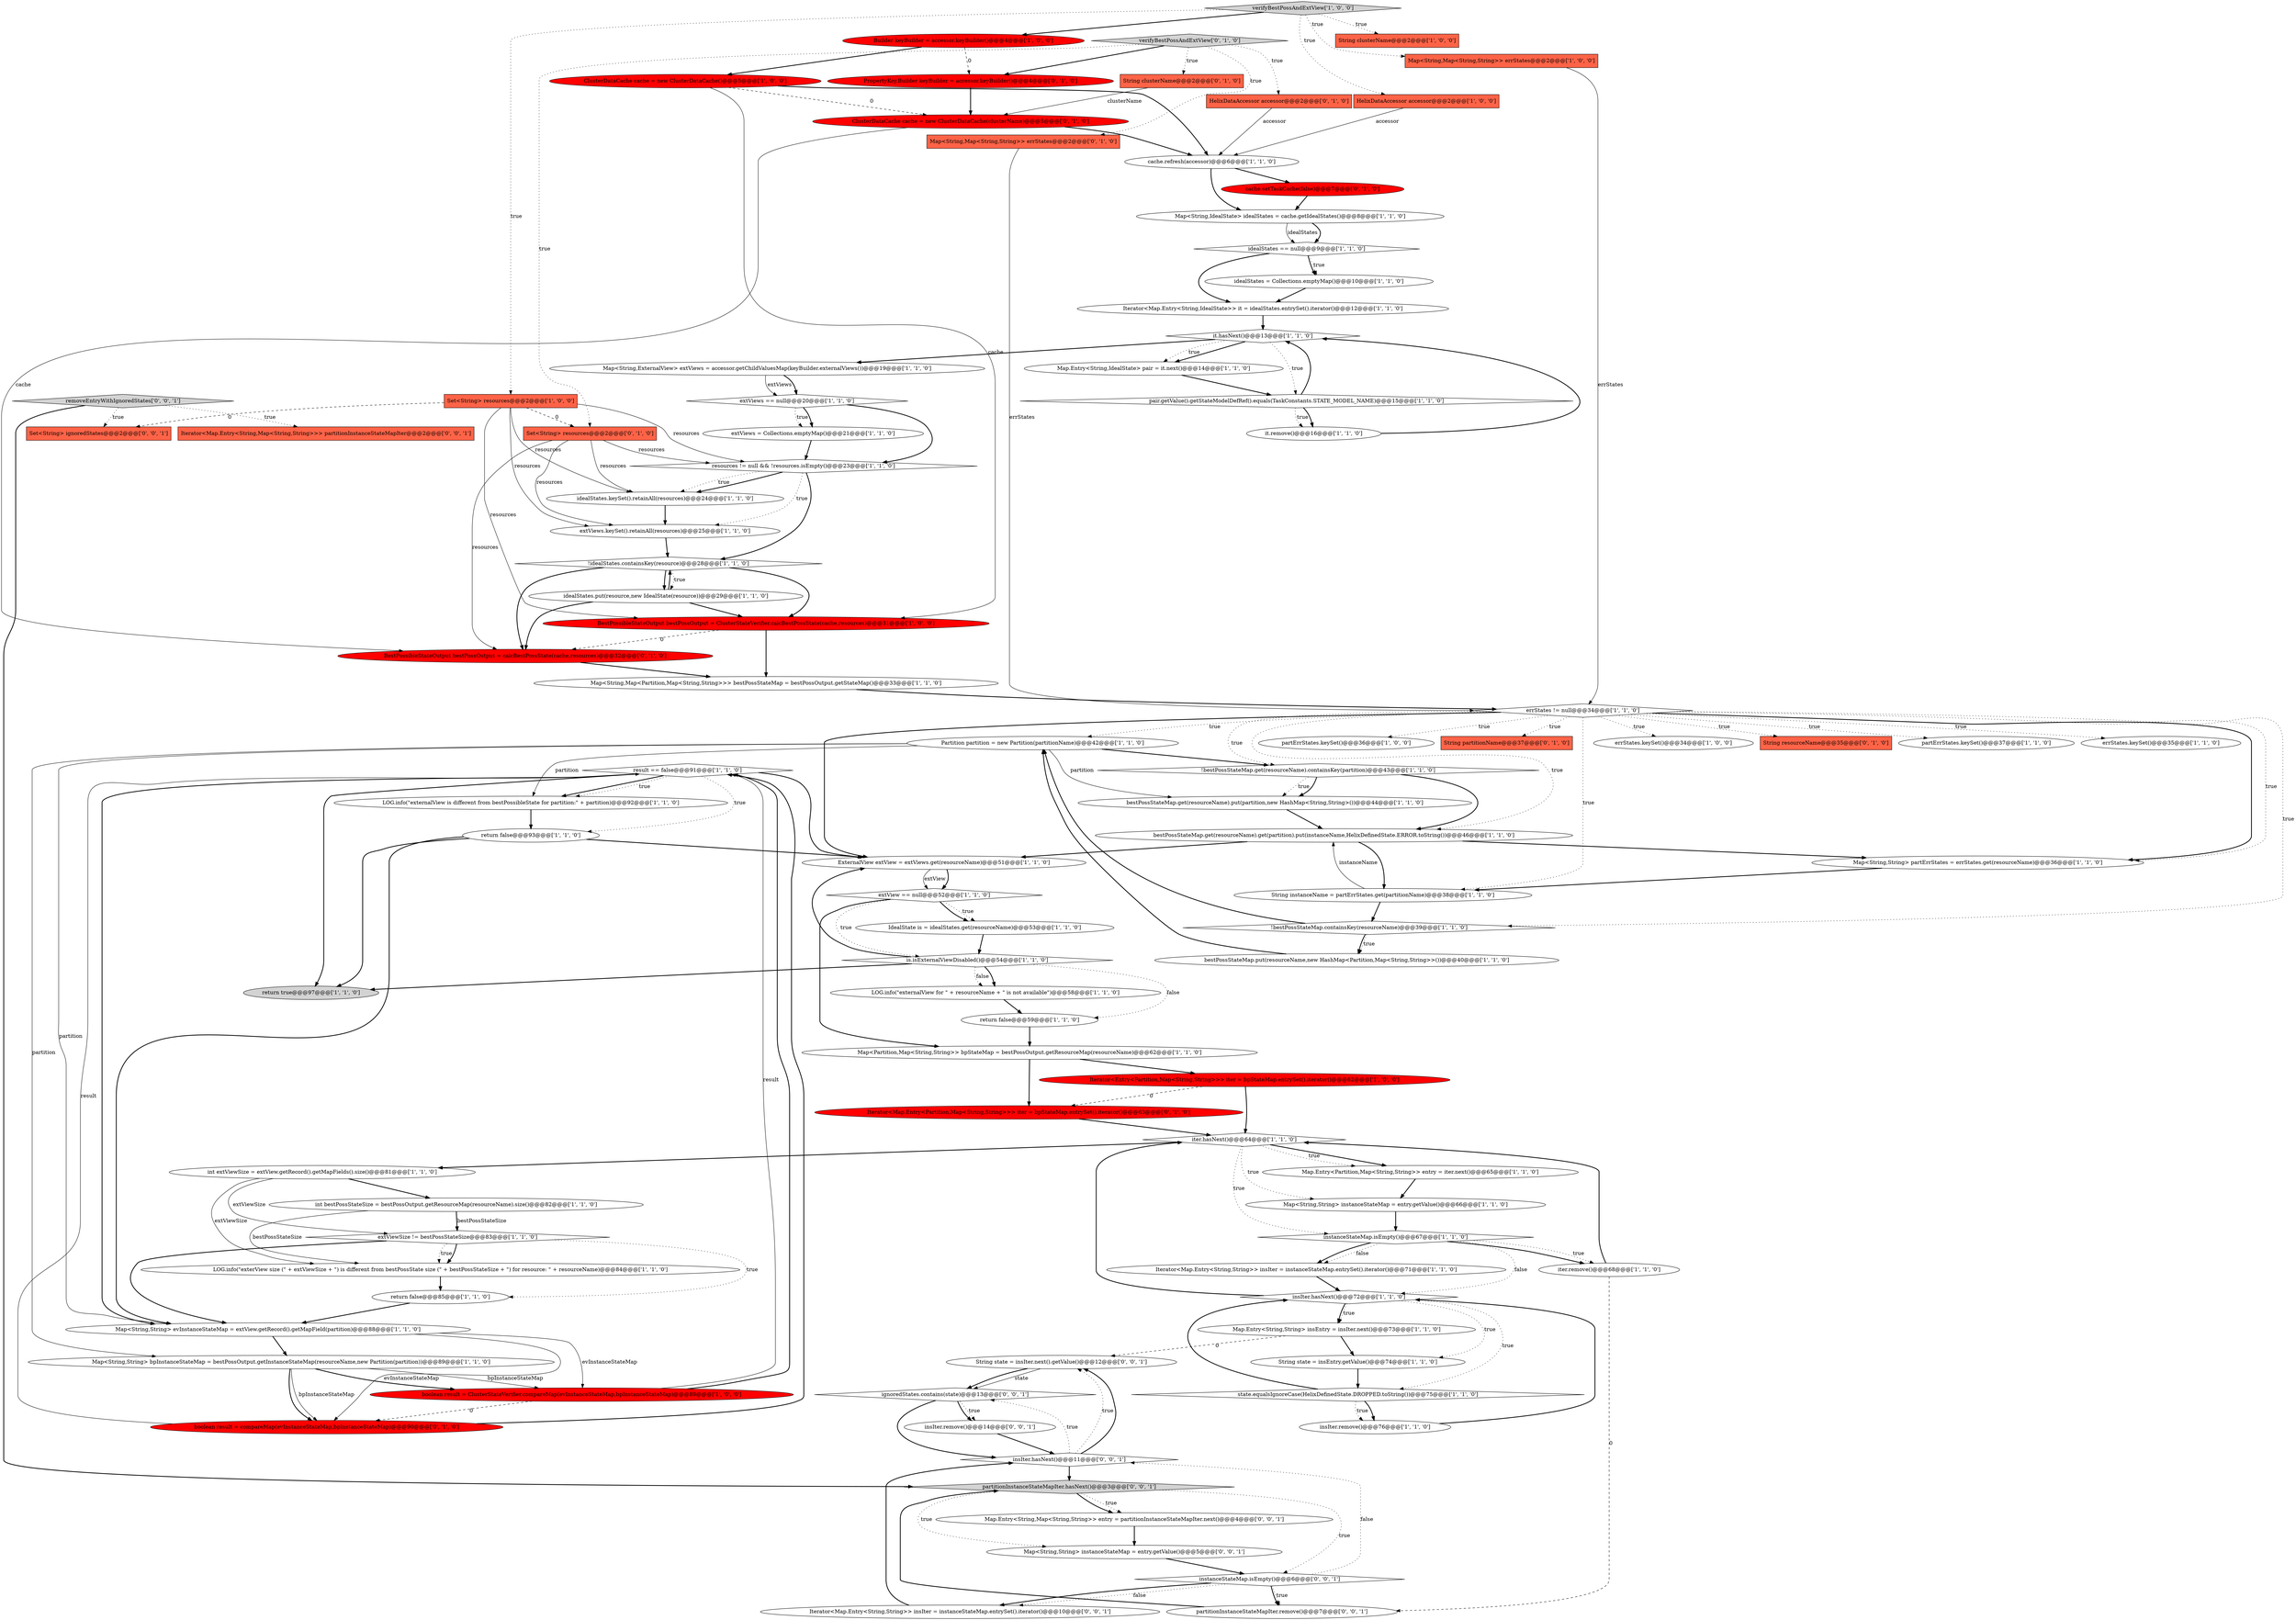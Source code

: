 digraph {
55 [style = filled, label = "result == false@@@91@@@['1', '1', '0']", fillcolor = white, shape = diamond image = "AAA0AAABBB1BBB"];
19 [style = filled, label = "Map<String,String> evInstanceStateMap = extView.getRecord().getMapField(partition)@@@88@@@['1', '1', '0']", fillcolor = white, shape = ellipse image = "AAA0AAABBB1BBB"];
58 [style = filled, label = "idealStates.put(resource,new IdealState(resource))@@@29@@@['1', '1', '0']", fillcolor = white, shape = ellipse image = "AAA0AAABBB1BBB"];
45 [style = filled, label = "bestPossStateMap.put(resourceName,new HashMap<Partition,Map<String,String>>())@@@40@@@['1', '1', '0']", fillcolor = white, shape = ellipse image = "AAA0AAABBB1BBB"];
67 [style = filled, label = "boolean result = ClusterStateVerifier.compareMap(evInstanceStateMap,bpInstanceStateMap)@@@89@@@['1', '0', '0']", fillcolor = red, shape = ellipse image = "AAA1AAABBB1BBB"];
59 [style = filled, label = "Map<String,IdealState> idealStates = cache.getIdealStates()@@@8@@@['1', '1', '0']", fillcolor = white, shape = ellipse image = "AAA0AAABBB1BBB"];
30 [style = filled, label = "it.hasNext()@@@13@@@['1', '1', '0']", fillcolor = white, shape = diamond image = "AAA0AAABBB1BBB"];
78 [style = filled, label = "String clusterName@@@2@@@['0', '1', '0']", fillcolor = tomato, shape = box image = "AAA0AAABBB2BBB"];
39 [style = filled, label = "Iterator<Map.Entry<String,String>> insIter = instanceStateMap.entrySet().iterator()@@@71@@@['1', '1', '0']", fillcolor = white, shape = ellipse image = "AAA0AAABBB1BBB"];
25 [style = filled, label = "Map.Entry<String,String> insEntry = insIter.next()@@@73@@@['1', '1', '0']", fillcolor = white, shape = ellipse image = "AAA0AAABBB1BBB"];
52 [style = filled, label = "ClusterDataCache cache = new ClusterDataCache()@@@5@@@['1', '0', '0']", fillcolor = red, shape = ellipse image = "AAA1AAABBB1BBB"];
75 [style = filled, label = "Map<String,Map<String,String>> errStates@@@2@@@['0', '1', '0']", fillcolor = tomato, shape = box image = "AAA0AAABBB2BBB"];
21 [style = filled, label = "state.equalsIgnoreCase(HelixDefinedState.DROPPED.toString())@@@75@@@['1', '1', '0']", fillcolor = white, shape = diamond image = "AAA0AAABBB1BBB"];
51 [style = filled, label = "String state = insEntry.getValue()@@@74@@@['1', '1', '0']", fillcolor = white, shape = ellipse image = "AAA0AAABBB1BBB"];
35 [style = filled, label = "!bestPossStateMap.containsKey(resourceName)@@@39@@@['1', '1', '0']", fillcolor = white, shape = diamond image = "AAA0AAABBB1BBB"];
16 [style = filled, label = "String clusterName@@@2@@@['1', '0', '0']", fillcolor = tomato, shape = box image = "AAA0AAABBB1BBB"];
91 [style = filled, label = "instanceStateMap.isEmpty()@@@6@@@['0', '0', '1']", fillcolor = white, shape = diamond image = "AAA0AAABBB3BBB"];
15 [style = filled, label = "extViews == null@@@20@@@['1', '1', '0']", fillcolor = white, shape = diamond image = "AAA0AAABBB1BBB"];
22 [style = filled, label = "int bestPossStateSize = bestPossOutput.getResourceMap(resourceName).size()@@@82@@@['1', '1', '0']", fillcolor = white, shape = ellipse image = "AAA0AAABBB1BBB"];
42 [style = filled, label = "extViews.keySet().retainAll(resources)@@@25@@@['1', '1', '0']", fillcolor = white, shape = ellipse image = "AAA0AAABBB1BBB"];
79 [style = filled, label = "ClusterDataCache cache = new ClusterDataCache(clusterName)@@@5@@@['0', '1', '0']", fillcolor = red, shape = ellipse image = "AAA1AAABBB2BBB"];
8 [style = filled, label = "return false@@@85@@@['1', '1', '0']", fillcolor = white, shape = ellipse image = "AAA0AAABBB1BBB"];
64 [style = filled, label = "Map<String,ExternalView> extViews = accessor.getChildValuesMap(keyBuilder.externalViews())@@@19@@@['1', '1', '0']", fillcolor = white, shape = ellipse image = "AAA0AAABBB1BBB"];
72 [style = filled, label = "BestPossibleStateOutput bestPossOutput = calcBestPossState(cache,resources)@@@32@@@['0', '1', '0']", fillcolor = red, shape = ellipse image = "AAA1AAABBB2BBB"];
6 [style = filled, label = "is.isExternalViewDisabled()@@@54@@@['1', '1', '0']", fillcolor = white, shape = diamond image = "AAA0AAABBB1BBB"];
26 [style = filled, label = "idealStates = Collections.emptyMap()@@@10@@@['1', '1', '0']", fillcolor = white, shape = ellipse image = "AAA0AAABBB1BBB"];
68 [style = filled, label = "errStates != null@@@34@@@['1', '1', '0']", fillcolor = white, shape = diamond image = "AAA0AAABBB1BBB"];
73 [style = filled, label = "verifyBestPossAndExtView['0', '1', '0']", fillcolor = lightgray, shape = diamond image = "AAA0AAABBB2BBB"];
81 [style = filled, label = "Set<String> resources@@@2@@@['0', '1', '0']", fillcolor = tomato, shape = box image = "AAA1AAABBB2BBB"];
5 [style = filled, label = "Map<String,String> instanceStateMap = entry.getValue()@@@66@@@['1', '1', '0']", fillcolor = white, shape = ellipse image = "AAA0AAABBB1BBB"];
89 [style = filled, label = "partitionInstanceStateMapIter.remove()@@@7@@@['0', '0', '1']", fillcolor = white, shape = ellipse image = "AAA0AAABBB3BBB"];
87 [style = filled, label = "ignoredStates.contains(state)@@@13@@@['0', '0', '1']", fillcolor = white, shape = diamond image = "AAA0AAABBB3BBB"];
1 [style = filled, label = "iter.remove()@@@68@@@['1', '1', '0']", fillcolor = white, shape = ellipse image = "AAA0AAABBB1BBB"];
27 [style = filled, label = "extViews = Collections.emptyMap()@@@21@@@['1', '1', '0']", fillcolor = white, shape = ellipse image = "AAA0AAABBB1BBB"];
31 [style = filled, label = "!idealStates.containsKey(resource)@@@28@@@['1', '1', '0']", fillcolor = white, shape = diamond image = "AAA0AAABBB1BBB"];
12 [style = filled, label = "partErrStates.keySet()@@@36@@@['1', '0', '0']", fillcolor = white, shape = ellipse image = "AAA0AAABBB1BBB"];
74 [style = filled, label = "String partitionName@@@37@@@['0', '1', '0']", fillcolor = tomato, shape = box image = "AAA0AAABBB2BBB"];
34 [style = filled, label = "iter.hasNext()@@@64@@@['1', '1', '0']", fillcolor = white, shape = diamond image = "AAA0AAABBB1BBB"];
92 [style = filled, label = "removeEntryWithIgnoredStates['0', '0', '1']", fillcolor = lightgray, shape = diamond image = "AAA0AAABBB3BBB"];
76 [style = filled, label = "cache.setTaskCache(false)@@@7@@@['0', '1', '0']", fillcolor = red, shape = ellipse image = "AAA1AAABBB2BBB"];
63 [style = filled, label = "verifyBestPossAndExtView['1', '0', '0']", fillcolor = lightgray, shape = diamond image = "AAA0AAABBB1BBB"];
53 [style = filled, label = "pair.getValue().getStateModelDefRef().equals(TaskConstants.STATE_MODEL_NAME)@@@15@@@['1', '1', '0']", fillcolor = white, shape = diamond image = "AAA0AAABBB1BBB"];
93 [style = filled, label = "partitionInstanceStateMapIter.hasNext()@@@3@@@['0', '0', '1']", fillcolor = lightgray, shape = diamond image = "AAA0AAABBB3BBB"];
40 [style = filled, label = "idealStates == null@@@9@@@['1', '1', '0']", fillcolor = white, shape = diamond image = "AAA0AAABBB1BBB"];
29 [style = filled, label = "Iterator<Entry<Partition,Map<String,String>>> iter = bpStateMap.entrySet().iterator()@@@62@@@['1', '0', '0']", fillcolor = red, shape = ellipse image = "AAA1AAABBB1BBB"];
11 [style = filled, label = "extViewSize != bestPossStateSize@@@83@@@['1', '1', '0']", fillcolor = white, shape = diamond image = "AAA0AAABBB1BBB"];
37 [style = filled, label = "String instanceName = partErrStates.get(partitionName)@@@38@@@['1', '1', '0']", fillcolor = white, shape = ellipse image = "AAA0AAABBB1BBB"];
50 [style = filled, label = "ExternalView extView = extViews.get(resourceName)@@@51@@@['1', '1', '0']", fillcolor = white, shape = ellipse image = "AAA0AAABBB1BBB"];
86 [style = filled, label = "insIter.remove()@@@14@@@['0', '0', '1']", fillcolor = white, shape = ellipse image = "AAA0AAABBB3BBB"];
70 [style = filled, label = "boolean result = compareMap(evInstanceStateMap,bpInstanceStateMap)@@@90@@@['0', '1', '0']", fillcolor = red, shape = ellipse image = "AAA1AAABBB2BBB"];
65 [style = filled, label = "LOG.info(\"exterView size (\" + extViewSize + \") is different from bestPossState size (\" + bestPossStateSize + \") for resource: \" + resourceName)@@@84@@@['1', '1', '0']", fillcolor = white, shape = ellipse image = "AAA0AAABBB1BBB"];
9 [style = filled, label = "insIter.remove()@@@76@@@['1', '1', '0']", fillcolor = white, shape = ellipse image = "AAA0AAABBB1BBB"];
38 [style = filled, label = "errStates.keySet()@@@34@@@['1', '0', '0']", fillcolor = white, shape = ellipse image = "AAA0AAABBB1BBB"];
49 [style = filled, label = "Map.Entry<Partition,Map<String,String>> entry = iter.next()@@@65@@@['1', '1', '0']", fillcolor = white, shape = ellipse image = "AAA0AAABBB1BBB"];
82 [style = filled, label = "PropertyKey.Builder keyBuilder = accessor.keyBuilder()@@@4@@@['0', '1', '0']", fillcolor = red, shape = ellipse image = "AAA1AAABBB2BBB"];
17 [style = filled, label = "Map.Entry<String,IdealState> pair = it.next()@@@14@@@['1', '1', '0']", fillcolor = white, shape = ellipse image = "AAA0AAABBB1BBB"];
57 [style = filled, label = "bestPossStateMap.get(resourceName).get(partition).put(instanceName,HelixDefinedState.ERROR.toString())@@@46@@@['1', '1', '0']", fillcolor = white, shape = ellipse image = "AAA0AAABBB1BBB"];
90 [style = filled, label = "String state = insIter.next().getValue()@@@12@@@['0', '0', '1']", fillcolor = white, shape = ellipse image = "AAA0AAABBB3BBB"];
28 [style = filled, label = "cache.refresh(accessor)@@@6@@@['1', '1', '0']", fillcolor = white, shape = ellipse image = "AAA0AAABBB1BBB"];
88 [style = filled, label = "Iterator<Map.Entry<String,String>> insIter = instanceStateMap.entrySet().iterator()@@@10@@@['0', '0', '1']", fillcolor = white, shape = ellipse image = "AAA0AAABBB3BBB"];
43 [style = filled, label = "IdealState is = idealStates.get(resourceName)@@@53@@@['1', '1', '0']", fillcolor = white, shape = ellipse image = "AAA0AAABBB1BBB"];
47 [style = filled, label = "insIter.hasNext()@@@72@@@['1', '1', '0']", fillcolor = white, shape = diamond image = "AAA0AAABBB1BBB"];
66 [style = filled, label = "it.remove()@@@16@@@['1', '1', '0']", fillcolor = white, shape = ellipse image = "AAA0AAABBB1BBB"];
84 [style = filled, label = "Iterator<Map.Entry<String,Map<String,String>>> partitionInstanceStateMapIter@@@2@@@['0', '0', '1']", fillcolor = tomato, shape = box image = "AAA0AAABBB3BBB"];
62 [style = filled, label = "LOG.info(\"externalView is different from bestPossibleState for partition:\" + partition)@@@92@@@['1', '1', '0']", fillcolor = white, shape = ellipse image = "AAA0AAABBB1BBB"];
85 [style = filled, label = "insIter.hasNext()@@@11@@@['0', '0', '1']", fillcolor = white, shape = diamond image = "AAA0AAABBB3BBB"];
0 [style = filled, label = "Map<String,String> partErrStates = errStates.get(resourceName)@@@36@@@['1', '1', '0']", fillcolor = white, shape = ellipse image = "AAA0AAABBB1BBB"];
54 [style = filled, label = "Set<String> resources@@@2@@@['1', '0', '0']", fillcolor = tomato, shape = box image = "AAA1AAABBB1BBB"];
24 [style = filled, label = "Map<String,Map<Partition,Map<String,String>>> bestPossStateMap = bestPossOutput.getStateMap()@@@33@@@['1', '1', '0']", fillcolor = white, shape = ellipse image = "AAA0AAABBB1BBB"];
7 [style = filled, label = "Iterator<Map.Entry<String,IdealState>> it = idealStates.entrySet().iterator()@@@12@@@['1', '1', '0']", fillcolor = white, shape = ellipse image = "AAA0AAABBB1BBB"];
36 [style = filled, label = "int extViewSize = extView.getRecord().getMapFields().size()@@@81@@@['1', '1', '0']", fillcolor = white, shape = ellipse image = "AAA0AAABBB1BBB"];
61 [style = filled, label = "LOG.info(\"externalView for \" + resourceName + \" is not available\")@@@58@@@['1', '1', '0']", fillcolor = white, shape = ellipse image = "AAA0AAABBB1BBB"];
20 [style = filled, label = "bestPossStateMap.get(resourceName).put(partition,new HashMap<String,String>())@@@44@@@['1', '1', '0']", fillcolor = white, shape = ellipse image = "AAA0AAABBB1BBB"];
83 [style = filled, label = "Map<String,String> instanceStateMap = entry.getValue()@@@5@@@['0', '0', '1']", fillcolor = white, shape = ellipse image = "AAA0AAABBB3BBB"];
10 [style = filled, label = "return true@@@97@@@['1', '1', '0']", fillcolor = lightgray, shape = ellipse image = "AAA0AAABBB1BBB"];
69 [style = filled, label = "instanceStateMap.isEmpty()@@@67@@@['1', '1', '0']", fillcolor = white, shape = diamond image = "AAA0AAABBB1BBB"];
32 [style = filled, label = "Map<Partition,Map<String,String>> bpStateMap = bestPossOutput.getResourceMap(resourceName)@@@62@@@['1', '1', '0']", fillcolor = white, shape = ellipse image = "AAA0AAABBB1BBB"];
33 [style = filled, label = "Map<String,Map<String,String>> errStates@@@2@@@['1', '0', '0']", fillcolor = tomato, shape = box image = "AAA0AAABBB1BBB"];
48 [style = filled, label = "!bestPossStateMap.get(resourceName).containsKey(partition)@@@43@@@['1', '1', '0']", fillcolor = white, shape = diamond image = "AAA0AAABBB1BBB"];
46 [style = filled, label = "return false@@@93@@@['1', '1', '0']", fillcolor = white, shape = ellipse image = "AAA0AAABBB1BBB"];
95 [style = filled, label = "Map.Entry<String,Map<String,String>> entry = partitionInstanceStateMapIter.next()@@@4@@@['0', '0', '1']", fillcolor = white, shape = ellipse image = "AAA0AAABBB3BBB"];
18 [style = filled, label = "idealStates.keySet().retainAll(resources)@@@24@@@['1', '1', '0']", fillcolor = white, shape = ellipse image = "AAA0AAABBB1BBB"];
14 [style = filled, label = "Partition partition = new Partition(partitionName)@@@42@@@['1', '1', '0']", fillcolor = white, shape = ellipse image = "AAA0AAABBB1BBB"];
23 [style = filled, label = "BestPossibleStateOutput bestPossOutput = ClusterStateVerifier.calcBestPossState(cache,resources)@@@31@@@['1', '0', '0']", fillcolor = red, shape = ellipse image = "AAA1AAABBB1BBB"];
77 [style = filled, label = "Iterator<Map.Entry<Partition,Map<String,String>>> iter = bpStateMap.entrySet().iterator()@@@63@@@['0', '1', '0']", fillcolor = red, shape = ellipse image = "AAA1AAABBB2BBB"];
80 [style = filled, label = "HelixDataAccessor accessor@@@2@@@['0', '1', '0']", fillcolor = tomato, shape = box image = "AAA0AAABBB2BBB"];
44 [style = filled, label = "extView == null@@@52@@@['1', '1', '0']", fillcolor = white, shape = diamond image = "AAA0AAABBB1BBB"];
71 [style = filled, label = "String resourceName@@@35@@@['0', '1', '0']", fillcolor = tomato, shape = box image = "AAA0AAABBB2BBB"];
3 [style = filled, label = "Map<String,String> bpInstanceStateMap = bestPossOutput.getInstanceStateMap(resourceName,new Partition(partition))@@@89@@@['1', '1', '0']", fillcolor = white, shape = ellipse image = "AAA0AAABBB1BBB"];
4 [style = filled, label = "HelixDataAccessor accessor@@@2@@@['1', '0', '0']", fillcolor = tomato, shape = box image = "AAA0AAABBB1BBB"];
56 [style = filled, label = "partErrStates.keySet()@@@37@@@['1', '1', '0']", fillcolor = white, shape = ellipse image = "AAA0AAABBB1BBB"];
2 [style = filled, label = "resources != null && !resources.isEmpty()@@@23@@@['1', '1', '0']", fillcolor = white, shape = diamond image = "AAA0AAABBB1BBB"];
13 [style = filled, label = "Builder keyBuilder = accessor.keyBuilder()@@@4@@@['1', '0', '0']", fillcolor = red, shape = ellipse image = "AAA1AAABBB1BBB"];
94 [style = filled, label = "Set<String> ignoredStates@@@2@@@['0', '0', '1']", fillcolor = tomato, shape = box image = "AAA0AAABBB3BBB"];
41 [style = filled, label = "return false@@@59@@@['1', '1', '0']", fillcolor = white, shape = ellipse image = "AAA0AAABBB1BBB"];
60 [style = filled, label = "errStates.keySet()@@@35@@@['1', '1', '0']", fillcolor = white, shape = ellipse image = "AAA0AAABBB1BBB"];
68->14 [style = dotted, label="true"];
73->82 [style = bold, label=""];
83->91 [style = bold, label=""];
73->81 [style = dotted, label="true"];
87->86 [style = dotted, label="true"];
20->57 [style = bold, label=""];
36->11 [style = solid, label="extViewSize"];
64->15 [style = solid, label="extViews"];
77->34 [style = bold, label=""];
11->65 [style = dotted, label="true"];
7->30 [style = bold, label=""];
52->23 [style = solid, label="cache"];
81->42 [style = solid, label="resources"];
68->50 [style = bold, label=""];
50->44 [style = bold, label=""];
55->62 [style = bold, label=""];
73->80 [style = dotted, label="true"];
14->20 [style = solid, label="partition"];
91->89 [style = dotted, label="true"];
70->55 [style = bold, label=""];
68->71 [style = dotted, label="true"];
54->18 [style = solid, label="resources"];
29->34 [style = bold, label=""];
13->82 [style = dashed, label="0"];
2->18 [style = dotted, label="true"];
89->93 [style = bold, label=""];
68->0 [style = bold, label=""];
37->57 [style = solid, label="instanceName"];
68->0 [style = dotted, label="true"];
14->3 [style = solid, label="partition"];
52->28 [style = bold, label=""];
19->70 [style = solid, label="evInstanceStateMap"];
17->53 [style = bold, label=""];
91->88 [style = dotted, label="false"];
75->68 [style = solid, label="errStates"];
22->11 [style = solid, label="bestPossStateSize"];
9->47 [style = bold, label=""];
54->42 [style = solid, label="resources"];
35->45 [style = bold, label=""];
40->26 [style = bold, label=""];
63->13 [style = bold, label=""];
81->2 [style = solid, label="resources"];
90->87 [style = solid, label="state"];
11->8 [style = dotted, label="true"];
39->47 [style = bold, label=""];
73->78 [style = dotted, label="true"];
47->34 [style = bold, label=""];
67->55 [style = solid, label="result"];
46->50 [style = bold, label=""];
68->35 [style = dotted, label="true"];
63->16 [style = dotted, label="true"];
19->3 [style = bold, label=""];
27->2 [style = bold, label=""];
14->48 [style = bold, label=""];
69->47 [style = dotted, label="false"];
25->51 [style = bold, label=""];
2->31 [style = bold, label=""];
62->46 [style = bold, label=""];
41->32 [style = bold, label=""];
91->88 [style = bold, label=""];
26->7 [style = bold, label=""];
53->66 [style = dotted, label="true"];
40->26 [style = dotted, label="true"];
44->43 [style = dotted, label="true"];
91->85 [style = dotted, label="false"];
85->90 [style = dotted, label="true"];
51->21 [style = bold, label=""];
85->90 [style = bold, label=""];
69->1 [style = dotted, label="true"];
63->33 [style = dotted, label="true"];
2->18 [style = bold, label=""];
4->28 [style = solid, label="accessor"];
53->30 [style = bold, label=""];
76->59 [style = bold, label=""];
42->31 [style = bold, label=""];
57->0 [style = bold, label=""];
93->95 [style = dotted, label="true"];
3->70 [style = solid, label="bpInstanceStateMap"];
68->12 [style = dotted, label="true"];
68->48 [style = dotted, label="true"];
70->55 [style = solid, label="result"];
15->27 [style = dotted, label="true"];
30->53 [style = dotted, label="true"];
6->61 [style = bold, label=""];
90->87 [style = bold, label=""];
93->91 [style = dotted, label="true"];
45->14 [style = bold, label=""];
21->9 [style = bold, label=""];
25->90 [style = dashed, label="0"];
47->25 [style = bold, label=""];
85->93 [style = bold, label=""];
64->15 [style = bold, label=""];
21->9 [style = dotted, label="true"];
32->77 [style = bold, label=""];
44->32 [style = bold, label=""];
34->36 [style = bold, label=""];
69->1 [style = bold, label=""];
3->67 [style = bold, label=""];
47->51 [style = dotted, label="true"];
66->30 [style = bold, label=""];
46->19 [style = bold, label=""];
49->5 [style = bold, label=""];
28->59 [style = bold, label=""];
19->67 [style = solid, label="evInstanceStateMap"];
55->19 [style = bold, label=""];
22->11 [style = bold, label=""];
92->93 [style = bold, label=""];
80->28 [style = solid, label="accessor"];
31->58 [style = dotted, label="true"];
34->69 [style = dotted, label="true"];
65->8 [style = bold, label=""];
21->47 [style = bold, label=""];
33->68 [style = solid, label="errStates"];
57->37 [style = bold, label=""];
61->41 [style = bold, label=""];
68->60 [style = dotted, label="true"];
30->17 [style = bold, label=""];
87->85 [style = bold, label=""];
11->65 [style = bold, label=""];
91->89 [style = bold, label=""];
68->56 [style = dotted, label="true"];
34->49 [style = bold, label=""];
69->39 [style = dotted, label="false"];
79->72 [style = solid, label="cache"];
46->10 [style = bold, label=""];
24->68 [style = bold, label=""];
35->14 [style = bold, label=""];
55->10 [style = bold, label=""];
29->77 [style = dashed, label="0"];
50->44 [style = solid, label="extView"];
22->65 [style = solid, label="bestPossStateSize"];
93->95 [style = bold, label=""];
58->72 [style = bold, label=""];
1->34 [style = bold, label=""];
30->64 [style = bold, label=""];
2->42 [style = dotted, label="true"];
58->23 [style = bold, label=""];
72->24 [style = bold, label=""];
6->10 [style = bold, label=""];
85->87 [style = dotted, label="true"];
79->28 [style = bold, label=""];
54->2 [style = solid, label="resources"];
81->72 [style = solid, label="resources"];
55->50 [style = bold, label=""];
47->21 [style = dotted, label="true"];
68->38 [style = dotted, label="true"];
30->17 [style = dotted, label="true"];
54->23 [style = solid, label="resources"];
37->35 [style = bold, label=""];
73->75 [style = dotted, label="true"];
81->18 [style = solid, label="resources"];
87->86 [style = bold, label=""];
52->79 [style = dashed, label="0"];
14->62 [style = solid, label="partition"];
13->52 [style = bold, label=""];
54->81 [style = dashed, label="0"];
54->94 [style = dashed, label="0"];
35->45 [style = dotted, label="true"];
55->62 [style = dotted, label="true"];
31->72 [style = bold, label=""];
34->5 [style = dotted, label="true"];
3->67 [style = solid, label="bpInstanceStateMap"];
15->2 [style = bold, label=""];
48->20 [style = dotted, label="true"];
31->23 [style = bold, label=""];
68->37 [style = dotted, label="true"];
31->58 [style = bold, label=""];
93->83 [style = dotted, label="true"];
0->37 [style = bold, label=""];
28->76 [style = bold, label=""];
48->57 [style = bold, label=""];
57->50 [style = bold, label=""];
68->57 [style = dotted, label="true"];
6->61 [style = dotted, label="false"];
8->19 [style = bold, label=""];
78->79 [style = solid, label="clusterName"];
59->40 [style = bold, label=""];
67->70 [style = dashed, label="0"];
14->19 [style = solid, label="partition"];
3->70 [style = bold, label=""];
92->94 [style = dotted, label="true"];
58->31 [style = bold, label=""];
95->83 [style = bold, label=""];
11->19 [style = bold, label=""];
59->40 [style = solid, label="idealStates"];
36->65 [style = solid, label="extViewSize"];
34->49 [style = dotted, label="true"];
43->6 [style = bold, label=""];
44->43 [style = bold, label=""];
32->29 [style = bold, label=""];
55->46 [style = dotted, label="true"];
67->55 [style = bold, label=""];
23->24 [style = bold, label=""];
40->7 [style = bold, label=""];
86->85 [style = bold, label=""];
92->84 [style = dotted, label="true"];
47->25 [style = dotted, label="true"];
68->74 [style = dotted, label="true"];
63->54 [style = dotted, label="true"];
53->66 [style = bold, label=""];
5->69 [style = bold, label=""];
48->20 [style = bold, label=""];
6->50 [style = bold, label=""];
82->79 [style = bold, label=""];
6->41 [style = dotted, label="false"];
23->72 [style = dashed, label="0"];
63->4 [style = dotted, label="true"];
88->85 [style = bold, label=""];
69->39 [style = bold, label=""];
44->6 [style = dotted, label="true"];
1->89 [style = dashed, label="0"];
15->27 [style = bold, label=""];
18->42 [style = bold, label=""];
36->22 [style = bold, label=""];
}
